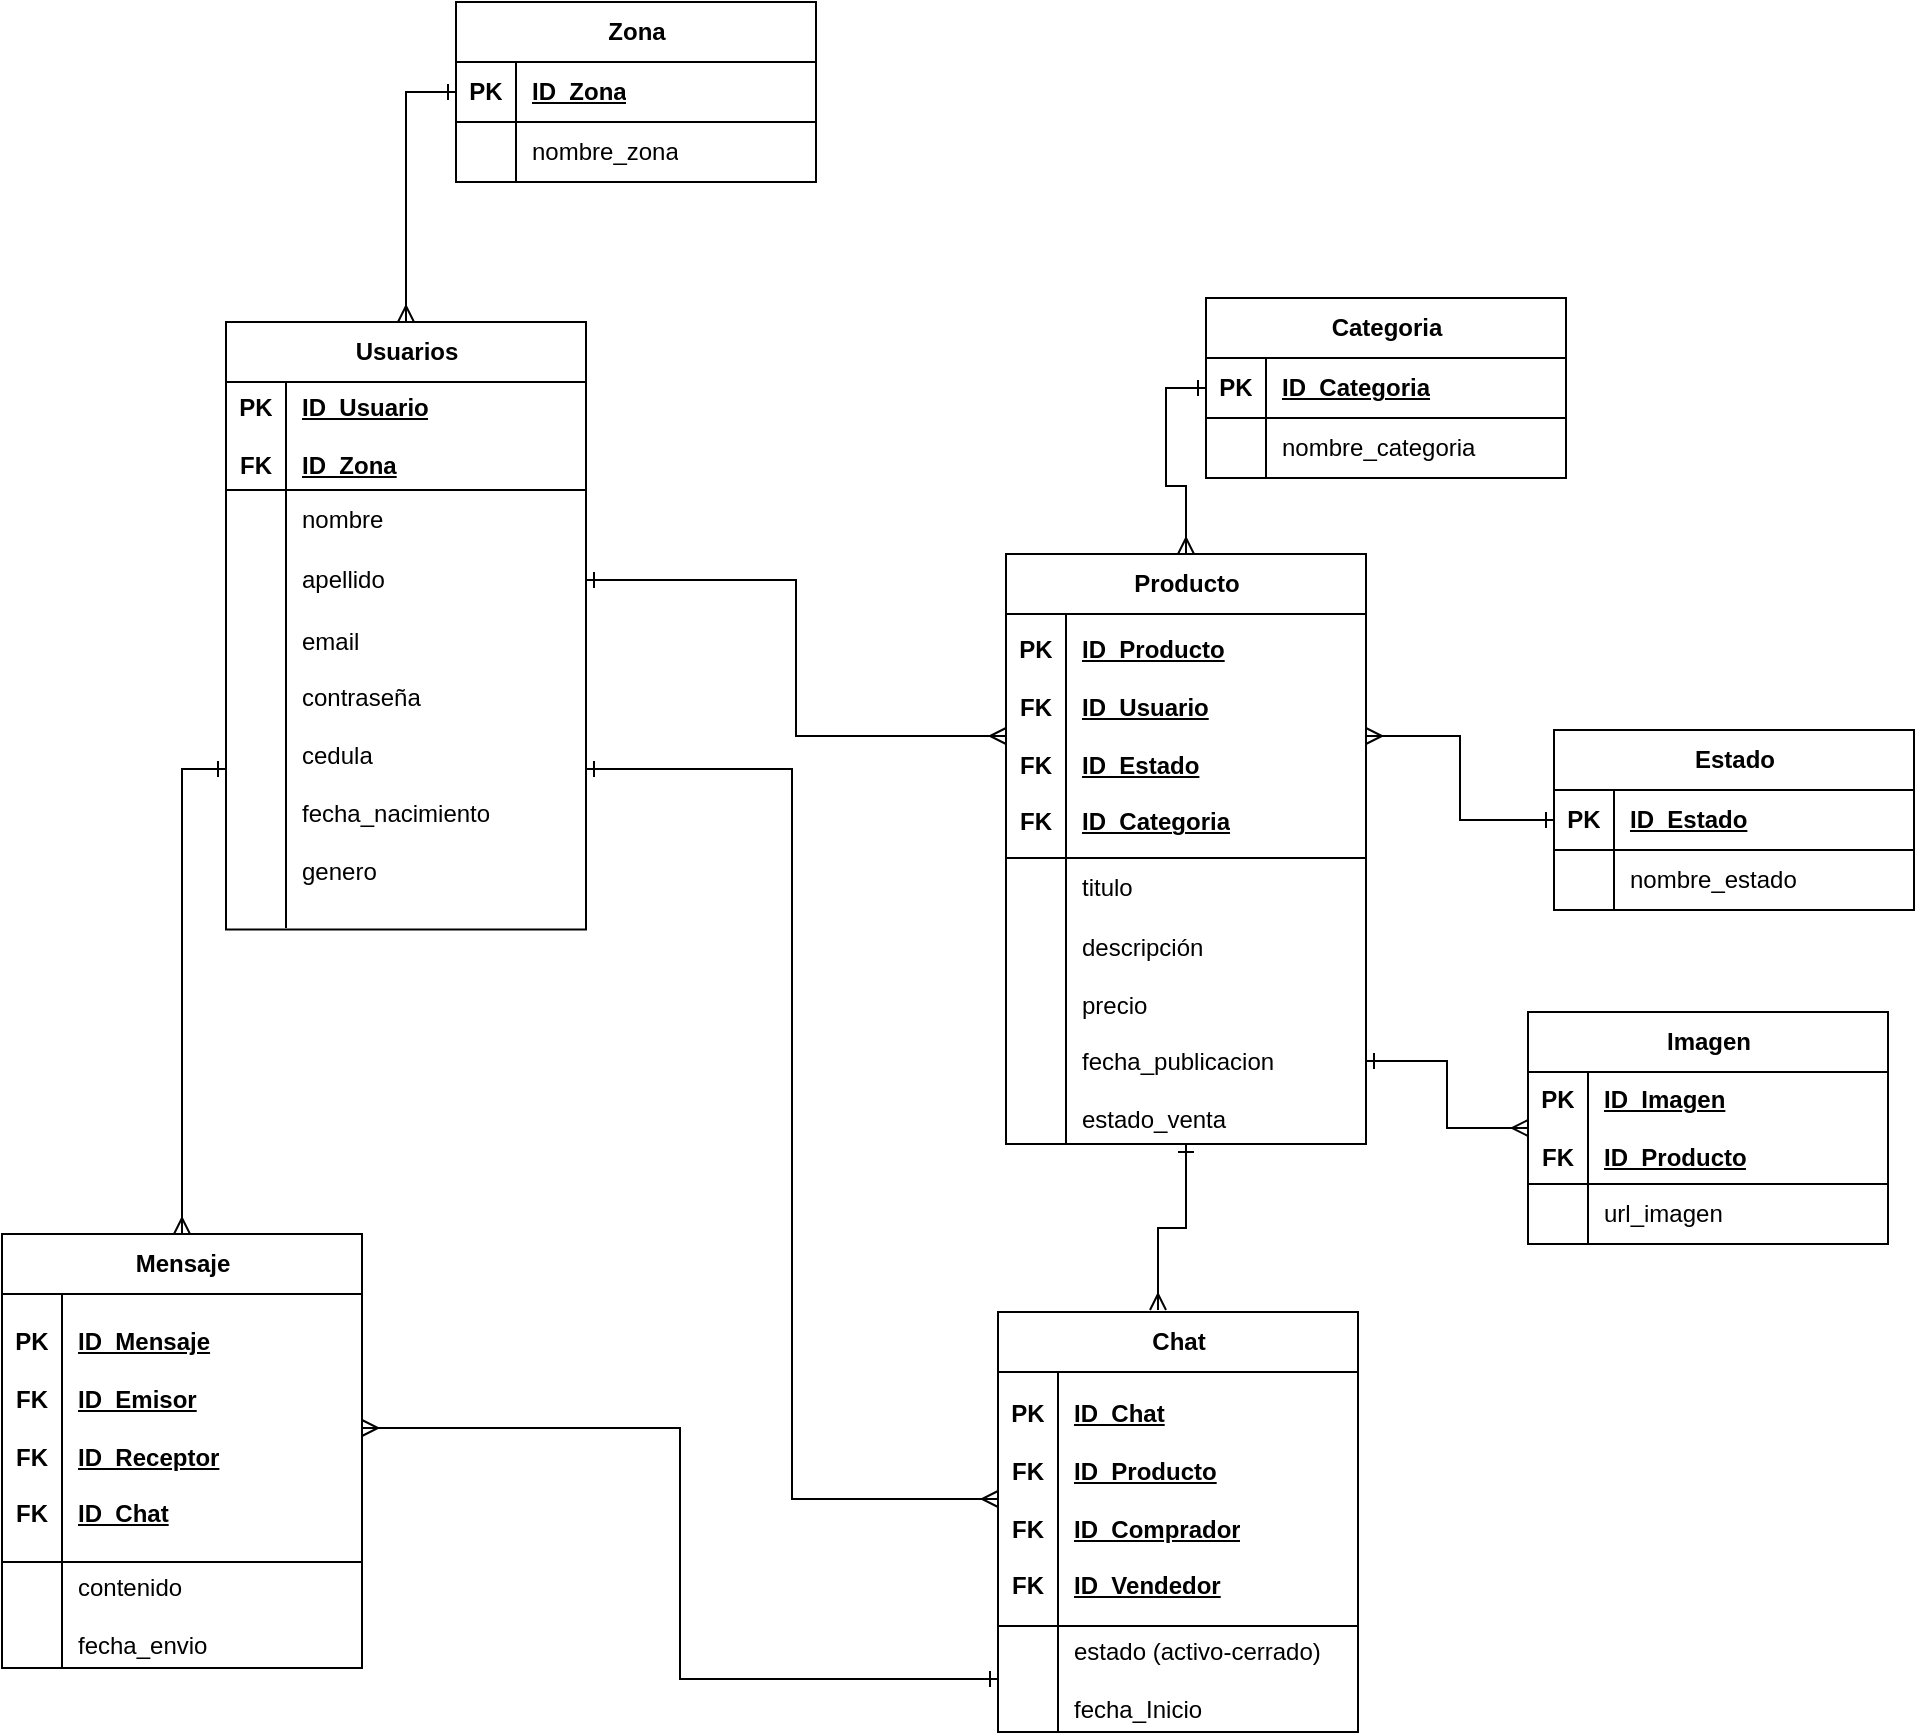 <mxfile>
    <diagram name="Página-1" id="soxJ-nhiLdVxIjVEyRtw">
        <mxGraphModel dx="1693" dy="992" grid="0" gridSize="10" guides="1" tooltips="1" connect="1" arrows="1" fold="1" page="0" pageScale="1" pageWidth="827" pageHeight="1169" math="0" shadow="0">
            <root>
                <mxCell id="0"/>
                <mxCell id="1" parent="0"/>
                <mxCell id="bQGW5yvyXUPc-oF47rbN-1" value="Categoria" style="shape=table;startSize=30;container=1;collapsible=1;childLayout=tableLayout;fixedRows=1;rowLines=0;fontStyle=1;align=center;resizeLast=1;html=1;" parent="1" vertex="1">
                    <mxGeometry x="-534" y="-383" width="180" height="90" as="geometry"/>
                </mxCell>
                <mxCell id="bQGW5yvyXUPc-oF47rbN-2" value="" style="shape=tableRow;horizontal=0;startSize=0;swimlaneHead=0;swimlaneBody=0;fillColor=none;collapsible=0;dropTarget=0;points=[[0,0.5],[1,0.5]];portConstraint=eastwest;top=0;left=0;right=0;bottom=1;" parent="bQGW5yvyXUPc-oF47rbN-1" vertex="1">
                    <mxGeometry y="30" width="180" height="30" as="geometry"/>
                </mxCell>
                <mxCell id="bQGW5yvyXUPc-oF47rbN-3" value="PK" style="shape=partialRectangle;connectable=0;fillColor=none;top=0;left=0;bottom=0;right=0;fontStyle=1;overflow=hidden;whiteSpace=wrap;html=1;" parent="bQGW5yvyXUPc-oF47rbN-2" vertex="1">
                    <mxGeometry width="30" height="30" as="geometry">
                        <mxRectangle width="30" height="30" as="alternateBounds"/>
                    </mxGeometry>
                </mxCell>
                <mxCell id="bQGW5yvyXUPc-oF47rbN-4" value="ID_Categoria" style="shape=partialRectangle;connectable=0;fillColor=none;top=0;left=0;bottom=0;right=0;align=left;spacingLeft=6;fontStyle=5;overflow=hidden;whiteSpace=wrap;html=1;" parent="bQGW5yvyXUPc-oF47rbN-2" vertex="1">
                    <mxGeometry x="30" width="150" height="30" as="geometry">
                        <mxRectangle width="150" height="30" as="alternateBounds"/>
                    </mxGeometry>
                </mxCell>
                <mxCell id="bQGW5yvyXUPc-oF47rbN-5" value="" style="shape=tableRow;horizontal=0;startSize=0;swimlaneHead=0;swimlaneBody=0;fillColor=none;collapsible=0;dropTarget=0;points=[[0,0.5],[1,0.5]];portConstraint=eastwest;top=0;left=0;right=0;bottom=0;" parent="bQGW5yvyXUPc-oF47rbN-1" vertex="1">
                    <mxGeometry y="60" width="180" height="30" as="geometry"/>
                </mxCell>
                <mxCell id="bQGW5yvyXUPc-oF47rbN-6" value="" style="shape=partialRectangle;connectable=0;fillColor=none;top=0;left=0;bottom=0;right=0;editable=1;overflow=hidden;whiteSpace=wrap;html=1;" parent="bQGW5yvyXUPc-oF47rbN-5" vertex="1">
                    <mxGeometry width="30" height="30" as="geometry">
                        <mxRectangle width="30" height="30" as="alternateBounds"/>
                    </mxGeometry>
                </mxCell>
                <mxCell id="bQGW5yvyXUPc-oF47rbN-7" value="nombre_categoria" style="shape=partialRectangle;connectable=0;fillColor=none;top=0;left=0;bottom=0;right=0;align=left;spacingLeft=6;overflow=hidden;whiteSpace=wrap;html=1;" parent="bQGW5yvyXUPc-oF47rbN-5" vertex="1">
                    <mxGeometry x="30" width="150" height="30" as="geometry">
                        <mxRectangle width="150" height="30" as="alternateBounds"/>
                    </mxGeometry>
                </mxCell>
                <mxCell id="bQGW5yvyXUPc-oF47rbN-106" style="edgeStyle=orthogonalEdgeStyle;rounded=0;orthogonalLoop=1;jettySize=auto;html=1;exitX=0.5;exitY=0;exitDx=0;exitDy=0;entryX=0;entryY=0.5;entryDx=0;entryDy=0;endArrow=ERone;endFill=0;startArrow=ERmany;startFill=0;" parent="1" source="bQGW5yvyXUPc-oF47rbN-27" target="bQGW5yvyXUPc-oF47rbN-97" edge="1">
                    <mxGeometry relative="1" as="geometry"/>
                </mxCell>
                <mxCell id="bQGW5yvyXUPc-oF47rbN-27" value="Usuarios" style="shape=table;startSize=30;container=1;collapsible=1;childLayout=tableLayout;fixedRows=1;rowLines=0;fontStyle=1;align=center;resizeLast=1;html=1;" parent="1" vertex="1">
                    <mxGeometry x="-1024" y="-371" width="180" height="303.783" as="geometry"/>
                </mxCell>
                <mxCell id="bQGW5yvyXUPc-oF47rbN-28" value="" style="shape=tableRow;horizontal=0;startSize=0;swimlaneHead=0;swimlaneBody=0;fillColor=none;collapsible=0;dropTarget=0;points=[[0,0.5],[1,0.5]];portConstraint=eastwest;top=0;left=0;right=0;bottom=1;" parent="bQGW5yvyXUPc-oF47rbN-27" vertex="1">
                    <mxGeometry y="30" width="180" height="54" as="geometry"/>
                </mxCell>
                <mxCell id="bQGW5yvyXUPc-oF47rbN-29" value="PK&lt;div&gt;&lt;br&gt;&lt;/div&gt;&lt;div&gt;FK&lt;/div&gt;" style="shape=partialRectangle;connectable=0;fillColor=none;top=0;left=0;bottom=0;right=0;fontStyle=1;overflow=hidden;whiteSpace=wrap;html=1;" parent="bQGW5yvyXUPc-oF47rbN-28" vertex="1">
                    <mxGeometry width="30" height="54" as="geometry">
                        <mxRectangle width="30" height="54" as="alternateBounds"/>
                    </mxGeometry>
                </mxCell>
                <mxCell id="bQGW5yvyXUPc-oF47rbN-30" value="ID_Usuario&lt;div&gt;&lt;br&gt;&lt;/div&gt;&lt;div&gt;ID_Zona&lt;/div&gt;" style="shape=partialRectangle;connectable=0;fillColor=none;top=0;left=0;bottom=0;right=0;align=left;spacingLeft=6;fontStyle=5;overflow=hidden;whiteSpace=wrap;html=1;" parent="bQGW5yvyXUPc-oF47rbN-28" vertex="1">
                    <mxGeometry x="30" width="150" height="54" as="geometry">
                        <mxRectangle width="150" height="54" as="alternateBounds"/>
                    </mxGeometry>
                </mxCell>
                <mxCell id="bQGW5yvyXUPc-oF47rbN-31" value="" style="shape=tableRow;horizontal=0;startSize=0;swimlaneHead=0;swimlaneBody=0;fillColor=none;collapsible=0;dropTarget=0;points=[[0,0.5],[1,0.5]];portConstraint=eastwest;top=0;left=0;right=0;bottom=0;" parent="bQGW5yvyXUPc-oF47rbN-27" vertex="1">
                    <mxGeometry y="84" width="180" height="30" as="geometry"/>
                </mxCell>
                <mxCell id="bQGW5yvyXUPc-oF47rbN-32" value="" style="shape=partialRectangle;connectable=0;fillColor=none;top=0;left=0;bottom=0;right=0;editable=1;overflow=hidden;whiteSpace=wrap;html=1;" parent="bQGW5yvyXUPc-oF47rbN-31" vertex="1">
                    <mxGeometry width="30" height="30" as="geometry">
                        <mxRectangle width="30" height="30" as="alternateBounds"/>
                    </mxGeometry>
                </mxCell>
                <mxCell id="bQGW5yvyXUPc-oF47rbN-33" value="nombre" style="shape=partialRectangle;connectable=0;fillColor=none;top=0;left=0;bottom=0;right=0;align=left;spacingLeft=6;overflow=hidden;whiteSpace=wrap;html=1;" parent="bQGW5yvyXUPc-oF47rbN-31" vertex="1">
                    <mxGeometry x="30" width="150" height="30" as="geometry">
                        <mxRectangle width="150" height="30" as="alternateBounds"/>
                    </mxGeometry>
                </mxCell>
                <mxCell id="bQGW5yvyXUPc-oF47rbN-34" value="" style="shape=tableRow;horizontal=0;startSize=0;swimlaneHead=0;swimlaneBody=0;fillColor=none;collapsible=0;dropTarget=0;points=[[0,0.5],[1,0.5]];portConstraint=eastwest;top=0;left=0;right=0;bottom=0;" parent="bQGW5yvyXUPc-oF47rbN-27" vertex="1">
                    <mxGeometry y="114" width="180" height="30" as="geometry"/>
                </mxCell>
                <mxCell id="bQGW5yvyXUPc-oF47rbN-35" value="" style="shape=partialRectangle;connectable=0;fillColor=none;top=0;left=0;bottom=0;right=0;editable=1;overflow=hidden;whiteSpace=wrap;html=1;" parent="bQGW5yvyXUPc-oF47rbN-34" vertex="1">
                    <mxGeometry width="30" height="30" as="geometry">
                        <mxRectangle width="30" height="30" as="alternateBounds"/>
                    </mxGeometry>
                </mxCell>
                <mxCell id="bQGW5yvyXUPc-oF47rbN-36" value="apellido" style="shape=partialRectangle;connectable=0;fillColor=none;top=0;left=0;bottom=0;right=0;align=left;spacingLeft=6;overflow=hidden;whiteSpace=wrap;html=1;" parent="bQGW5yvyXUPc-oF47rbN-34" vertex="1">
                    <mxGeometry x="30" width="150" height="30" as="geometry">
                        <mxRectangle width="150" height="30" as="alternateBounds"/>
                    </mxGeometry>
                </mxCell>
                <mxCell id="bQGW5yvyXUPc-oF47rbN-37" value="" style="shape=tableRow;horizontal=0;startSize=0;swimlaneHead=0;swimlaneBody=0;fillColor=none;collapsible=0;dropTarget=0;points=[[0,0.5],[1,0.5]];portConstraint=eastwest;top=0;left=0;right=0;bottom=0;" parent="bQGW5yvyXUPc-oF47rbN-27" vertex="1">
                    <mxGeometry y="144" width="180" height="159" as="geometry"/>
                </mxCell>
                <mxCell id="bQGW5yvyXUPc-oF47rbN-38" value="" style="shape=partialRectangle;connectable=0;fillColor=none;top=0;left=0;bottom=0;right=0;editable=1;overflow=hidden;whiteSpace=wrap;html=1;" parent="bQGW5yvyXUPc-oF47rbN-37" vertex="1">
                    <mxGeometry width="30" height="159" as="geometry">
                        <mxRectangle width="30" height="159" as="alternateBounds"/>
                    </mxGeometry>
                </mxCell>
                <mxCell id="bQGW5yvyXUPc-oF47rbN-39" value="email&lt;div&gt;&lt;br&gt;&lt;div&gt;contraseña&lt;/div&gt;&lt;div&gt;&lt;br&gt;&lt;/div&gt;&lt;div&gt;cedula&lt;/div&gt;&lt;div&gt;&lt;br&gt;&lt;/div&gt;&lt;div&gt;fecha_nacimiento&lt;/div&gt;&lt;div&gt;&lt;br&gt;&lt;/div&gt;&lt;div&gt;genero&lt;/div&gt;&lt;div&gt;&lt;br&gt;&lt;/div&gt;&lt;/div&gt;" style="shape=partialRectangle;connectable=0;fillColor=none;top=0;left=0;bottom=0;right=0;align=left;spacingLeft=6;overflow=hidden;whiteSpace=wrap;html=1;" parent="bQGW5yvyXUPc-oF47rbN-37" vertex="1">
                    <mxGeometry x="30" width="150" height="159" as="geometry">
                        <mxRectangle width="150" height="159" as="alternateBounds"/>
                    </mxGeometry>
                </mxCell>
                <mxCell id="bQGW5yvyXUPc-oF47rbN-107" style="edgeStyle=orthogonalEdgeStyle;rounded=0;orthogonalLoop=1;jettySize=auto;html=1;exitX=0.5;exitY=0;exitDx=0;exitDy=0;entryX=0;entryY=0.5;entryDx=0;entryDy=0;endArrow=ERone;endFill=0;startArrow=ERmany;startFill=0;" parent="1" source="bQGW5yvyXUPc-oF47rbN-53" target="bQGW5yvyXUPc-oF47rbN-2" edge="1">
                    <mxGeometry relative="1" as="geometry"/>
                </mxCell>
                <mxCell id="bQGW5yvyXUPc-oF47rbN-53" value="Producto" style="shape=table;startSize=30;container=1;collapsible=1;childLayout=tableLayout;fixedRows=1;rowLines=0;fontStyle=1;align=center;resizeLast=1;html=1;" parent="1" vertex="1">
                    <mxGeometry x="-634" y="-255" width="180" height="295" as="geometry"/>
                </mxCell>
                <mxCell id="bQGW5yvyXUPc-oF47rbN-54" value="" style="shape=tableRow;horizontal=0;startSize=0;swimlaneHead=0;swimlaneBody=0;fillColor=none;collapsible=0;dropTarget=0;points=[[0,0.5],[1,0.5]];portConstraint=eastwest;top=0;left=0;right=0;bottom=1;" parent="bQGW5yvyXUPc-oF47rbN-53" vertex="1">
                    <mxGeometry y="30" width="180" height="122" as="geometry"/>
                </mxCell>
                <mxCell id="bQGW5yvyXUPc-oF47rbN-55" value="PK&lt;div&gt;&lt;br&gt;&lt;/div&gt;&lt;div&gt;FK&lt;/div&gt;&lt;div&gt;&lt;br&gt;&lt;/div&gt;&lt;div&gt;FK&lt;/div&gt;&lt;div&gt;&lt;br&gt;&lt;/div&gt;&lt;div&gt;FK&lt;/div&gt;" style="shape=partialRectangle;connectable=0;fillColor=none;top=0;left=0;bottom=0;right=0;fontStyle=1;overflow=hidden;whiteSpace=wrap;html=1;" parent="bQGW5yvyXUPc-oF47rbN-54" vertex="1">
                    <mxGeometry width="30" height="122" as="geometry">
                        <mxRectangle width="30" height="122" as="alternateBounds"/>
                    </mxGeometry>
                </mxCell>
                <mxCell id="bQGW5yvyXUPc-oF47rbN-56" value="ID_Producto&lt;div&gt;&lt;br&gt;&lt;/div&gt;&lt;div&gt;ID_Usuario&lt;/div&gt;&lt;div&gt;&lt;br&gt;&lt;/div&gt;&lt;div&gt;ID_Estado&lt;/div&gt;&lt;div&gt;&lt;br&gt;&lt;/div&gt;&lt;div&gt;ID_Categoria&lt;/div&gt;" style="shape=partialRectangle;connectable=0;fillColor=none;top=0;left=0;bottom=0;right=0;align=left;spacingLeft=6;fontStyle=5;overflow=hidden;whiteSpace=wrap;html=1;" parent="bQGW5yvyXUPc-oF47rbN-54" vertex="1">
                    <mxGeometry x="30" width="150" height="122" as="geometry">
                        <mxRectangle width="150" height="122" as="alternateBounds"/>
                    </mxGeometry>
                </mxCell>
                <mxCell id="bQGW5yvyXUPc-oF47rbN-57" value="" style="shape=tableRow;horizontal=0;startSize=0;swimlaneHead=0;swimlaneBody=0;fillColor=none;collapsible=0;dropTarget=0;points=[[0,0.5],[1,0.5]];portConstraint=eastwest;top=0;left=0;right=0;bottom=0;" parent="bQGW5yvyXUPc-oF47rbN-53" vertex="1">
                    <mxGeometry y="152" width="180" height="30" as="geometry"/>
                </mxCell>
                <mxCell id="bQGW5yvyXUPc-oF47rbN-58" value="" style="shape=partialRectangle;connectable=0;fillColor=none;top=0;left=0;bottom=0;right=0;editable=1;overflow=hidden;whiteSpace=wrap;html=1;" parent="bQGW5yvyXUPc-oF47rbN-57" vertex="1">
                    <mxGeometry width="30" height="30" as="geometry">
                        <mxRectangle width="30" height="30" as="alternateBounds"/>
                    </mxGeometry>
                </mxCell>
                <mxCell id="bQGW5yvyXUPc-oF47rbN-59" value="titulo" style="shape=partialRectangle;connectable=0;fillColor=none;top=0;left=0;bottom=0;right=0;align=left;spacingLeft=6;overflow=hidden;whiteSpace=wrap;html=1;" parent="bQGW5yvyXUPc-oF47rbN-57" vertex="1">
                    <mxGeometry x="30" width="150" height="30" as="geometry">
                        <mxRectangle width="150" height="30" as="alternateBounds"/>
                    </mxGeometry>
                </mxCell>
                <mxCell id="bQGW5yvyXUPc-oF47rbN-60" value="" style="shape=tableRow;horizontal=0;startSize=0;swimlaneHead=0;swimlaneBody=0;fillColor=none;collapsible=0;dropTarget=0;points=[[0,0.5],[1,0.5]];portConstraint=eastwest;top=0;left=0;right=0;bottom=0;" parent="bQGW5yvyXUPc-oF47rbN-53" vertex="1">
                    <mxGeometry y="182" width="180" height="30" as="geometry"/>
                </mxCell>
                <mxCell id="bQGW5yvyXUPc-oF47rbN-61" value="" style="shape=partialRectangle;connectable=0;fillColor=none;top=0;left=0;bottom=0;right=0;editable=1;overflow=hidden;whiteSpace=wrap;html=1;" parent="bQGW5yvyXUPc-oF47rbN-60" vertex="1">
                    <mxGeometry width="30" height="30" as="geometry">
                        <mxRectangle width="30" height="30" as="alternateBounds"/>
                    </mxGeometry>
                </mxCell>
                <mxCell id="bQGW5yvyXUPc-oF47rbN-62" value="descripción" style="shape=partialRectangle;connectable=0;fillColor=none;top=0;left=0;bottom=0;right=0;align=left;spacingLeft=6;overflow=hidden;whiteSpace=wrap;html=1;" parent="bQGW5yvyXUPc-oF47rbN-60" vertex="1">
                    <mxGeometry x="30" width="150" height="30" as="geometry">
                        <mxRectangle width="150" height="30" as="alternateBounds"/>
                    </mxGeometry>
                </mxCell>
                <mxCell id="bQGW5yvyXUPc-oF47rbN-63" value="" style="shape=tableRow;horizontal=0;startSize=0;swimlaneHead=0;swimlaneBody=0;fillColor=none;collapsible=0;dropTarget=0;points=[[0,0.5],[1,0.5]];portConstraint=eastwest;top=0;left=0;right=0;bottom=0;" parent="bQGW5yvyXUPc-oF47rbN-53" vertex="1">
                    <mxGeometry y="212" width="180" height="83" as="geometry"/>
                </mxCell>
                <mxCell id="bQGW5yvyXUPc-oF47rbN-64" value="" style="shape=partialRectangle;connectable=0;fillColor=none;top=0;left=0;bottom=0;right=0;editable=1;overflow=hidden;whiteSpace=wrap;html=1;" parent="bQGW5yvyXUPc-oF47rbN-63" vertex="1">
                    <mxGeometry width="30" height="83" as="geometry">
                        <mxRectangle width="30" height="83" as="alternateBounds"/>
                    </mxGeometry>
                </mxCell>
                <mxCell id="bQGW5yvyXUPc-oF47rbN-65" value="&lt;div&gt;&lt;div&gt;precio&lt;/div&gt;&lt;/div&gt;&lt;div&gt;&lt;br&gt;&lt;/div&gt;&lt;div&gt;fecha_publicacion&lt;/div&gt;&lt;div&gt;&lt;br&gt;&lt;/div&gt;&lt;div&gt;estado_venta&lt;/div&gt;" style="shape=partialRectangle;connectable=0;fillColor=none;top=0;left=0;bottom=0;right=0;align=left;spacingLeft=6;overflow=hidden;whiteSpace=wrap;html=1;" parent="bQGW5yvyXUPc-oF47rbN-63" vertex="1">
                    <mxGeometry x="30" width="150" height="83" as="geometry">
                        <mxRectangle width="150" height="83" as="alternateBounds"/>
                    </mxGeometry>
                </mxCell>
                <mxCell id="bQGW5yvyXUPc-oF47rbN-66" value="Estado" style="shape=table;startSize=30;container=1;collapsible=1;childLayout=tableLayout;fixedRows=1;rowLines=0;fontStyle=1;align=center;resizeLast=1;html=1;" parent="1" vertex="1">
                    <mxGeometry x="-360" y="-167" width="180" height="90" as="geometry"/>
                </mxCell>
                <mxCell id="bQGW5yvyXUPc-oF47rbN-67" value="" style="shape=tableRow;horizontal=0;startSize=0;swimlaneHead=0;swimlaneBody=0;fillColor=none;collapsible=0;dropTarget=0;points=[[0,0.5],[1,0.5]];portConstraint=eastwest;top=0;left=0;right=0;bottom=1;" parent="bQGW5yvyXUPc-oF47rbN-66" vertex="1">
                    <mxGeometry y="30" width="180" height="30" as="geometry"/>
                </mxCell>
                <mxCell id="bQGW5yvyXUPc-oF47rbN-68" value="PK" style="shape=partialRectangle;connectable=0;fillColor=none;top=0;left=0;bottom=0;right=0;fontStyle=1;overflow=hidden;whiteSpace=wrap;html=1;" parent="bQGW5yvyXUPc-oF47rbN-67" vertex="1">
                    <mxGeometry width="30" height="30" as="geometry">
                        <mxRectangle width="30" height="30" as="alternateBounds"/>
                    </mxGeometry>
                </mxCell>
                <mxCell id="bQGW5yvyXUPc-oF47rbN-69" value="ID_Estado" style="shape=partialRectangle;connectable=0;fillColor=none;top=0;left=0;bottom=0;right=0;align=left;spacingLeft=6;fontStyle=5;overflow=hidden;whiteSpace=wrap;html=1;" parent="bQGW5yvyXUPc-oF47rbN-67" vertex="1">
                    <mxGeometry x="30" width="150" height="30" as="geometry">
                        <mxRectangle width="150" height="30" as="alternateBounds"/>
                    </mxGeometry>
                </mxCell>
                <mxCell id="bQGW5yvyXUPc-oF47rbN-70" value="" style="shape=tableRow;horizontal=0;startSize=0;swimlaneHead=0;swimlaneBody=0;fillColor=none;collapsible=0;dropTarget=0;points=[[0,0.5],[1,0.5]];portConstraint=eastwest;top=0;left=0;right=0;bottom=0;" parent="bQGW5yvyXUPc-oF47rbN-66" vertex="1">
                    <mxGeometry y="60" width="180" height="30" as="geometry"/>
                </mxCell>
                <mxCell id="bQGW5yvyXUPc-oF47rbN-71" value="" style="shape=partialRectangle;connectable=0;fillColor=none;top=0;left=0;bottom=0;right=0;editable=1;overflow=hidden;whiteSpace=wrap;html=1;" parent="bQGW5yvyXUPc-oF47rbN-70" vertex="1">
                    <mxGeometry width="30" height="30" as="geometry">
                        <mxRectangle width="30" height="30" as="alternateBounds"/>
                    </mxGeometry>
                </mxCell>
                <mxCell id="bQGW5yvyXUPc-oF47rbN-72" value="nombre_estado" style="shape=partialRectangle;connectable=0;fillColor=none;top=0;left=0;bottom=0;right=0;align=left;spacingLeft=6;overflow=hidden;whiteSpace=wrap;html=1;" parent="bQGW5yvyXUPc-oF47rbN-70" vertex="1">
                    <mxGeometry x="30" width="150" height="30" as="geometry">
                        <mxRectangle width="150" height="30" as="alternateBounds"/>
                    </mxGeometry>
                </mxCell>
                <mxCell id="bQGW5yvyXUPc-oF47rbN-73" value="Imagen" style="shape=table;startSize=30;container=1;collapsible=1;childLayout=tableLayout;fixedRows=1;rowLines=0;fontStyle=1;align=center;resizeLast=1;html=1;" parent="1" vertex="1">
                    <mxGeometry x="-373" y="-26" width="180" height="116" as="geometry"/>
                </mxCell>
                <mxCell id="bQGW5yvyXUPc-oF47rbN-74" value="" style="shape=tableRow;horizontal=0;startSize=0;swimlaneHead=0;swimlaneBody=0;fillColor=none;collapsible=0;dropTarget=0;points=[[0,0.5],[1,0.5]];portConstraint=eastwest;top=0;left=0;right=0;bottom=1;" parent="bQGW5yvyXUPc-oF47rbN-73" vertex="1">
                    <mxGeometry y="30" width="180" height="56" as="geometry"/>
                </mxCell>
                <mxCell id="bQGW5yvyXUPc-oF47rbN-75" value="PK&lt;div&gt;&lt;br&gt;&lt;/div&gt;&lt;div&gt;FK&lt;/div&gt;" style="shape=partialRectangle;connectable=0;fillColor=none;top=0;left=0;bottom=0;right=0;fontStyle=1;overflow=hidden;whiteSpace=wrap;html=1;" parent="bQGW5yvyXUPc-oF47rbN-74" vertex="1">
                    <mxGeometry width="30" height="56" as="geometry">
                        <mxRectangle width="30" height="56" as="alternateBounds"/>
                    </mxGeometry>
                </mxCell>
                <mxCell id="bQGW5yvyXUPc-oF47rbN-76" value="ID_Imagen&lt;div&gt;&lt;br&gt;&lt;/div&gt;&lt;div&gt;ID_Producto&lt;/div&gt;" style="shape=partialRectangle;connectable=0;fillColor=none;top=0;left=0;bottom=0;right=0;align=left;spacingLeft=6;fontStyle=5;overflow=hidden;whiteSpace=wrap;html=1;" parent="bQGW5yvyXUPc-oF47rbN-74" vertex="1">
                    <mxGeometry x="30" width="150" height="56" as="geometry">
                        <mxRectangle width="150" height="56" as="alternateBounds"/>
                    </mxGeometry>
                </mxCell>
                <mxCell id="bQGW5yvyXUPc-oF47rbN-77" value="" style="shape=tableRow;horizontal=0;startSize=0;swimlaneHead=0;swimlaneBody=0;fillColor=none;collapsible=0;dropTarget=0;points=[[0,0.5],[1,0.5]];portConstraint=eastwest;top=0;left=0;right=0;bottom=0;" parent="bQGW5yvyXUPc-oF47rbN-73" vertex="1">
                    <mxGeometry y="86" width="180" height="30" as="geometry"/>
                </mxCell>
                <mxCell id="bQGW5yvyXUPc-oF47rbN-78" value="" style="shape=partialRectangle;connectable=0;fillColor=none;top=0;left=0;bottom=0;right=0;editable=1;overflow=hidden;whiteSpace=wrap;html=1;" parent="bQGW5yvyXUPc-oF47rbN-77" vertex="1">
                    <mxGeometry width="30" height="30" as="geometry">
                        <mxRectangle width="30" height="30" as="alternateBounds"/>
                    </mxGeometry>
                </mxCell>
                <mxCell id="bQGW5yvyXUPc-oF47rbN-79" value="url_imagen" style="shape=partialRectangle;connectable=0;fillColor=none;top=0;left=0;bottom=0;right=0;align=left;spacingLeft=6;overflow=hidden;whiteSpace=wrap;html=1;" parent="bQGW5yvyXUPc-oF47rbN-77" vertex="1">
                    <mxGeometry x="30" width="150" height="30" as="geometry">
                        <mxRectangle width="150" height="30" as="alternateBounds"/>
                    </mxGeometry>
                </mxCell>
                <mxCell id="bQGW5yvyXUPc-oF47rbN-113" style="edgeStyle=orthogonalEdgeStyle;rounded=0;orthogonalLoop=1;jettySize=auto;html=1;exitX=0.5;exitY=0;exitDx=0;exitDy=0;entryX=0;entryY=0.5;entryDx=0;entryDy=0;endArrow=ERone;endFill=0;startArrow=ERmany;startFill=0;" parent="1" source="bQGW5yvyXUPc-oF47rbN-80" target="bQGW5yvyXUPc-oF47rbN-37" edge="1">
                    <mxGeometry relative="1" as="geometry"/>
                </mxCell>
                <mxCell id="bQGW5yvyXUPc-oF47rbN-80" value="Mensaje" style="shape=table;startSize=30;container=1;collapsible=1;childLayout=tableLayout;fixedRows=1;rowLines=0;fontStyle=1;align=center;resizeLast=1;html=1;" parent="1" vertex="1">
                    <mxGeometry x="-1136" y="85" width="180" height="217" as="geometry"/>
                </mxCell>
                <mxCell id="bQGW5yvyXUPc-oF47rbN-81" value="" style="shape=tableRow;horizontal=0;startSize=0;swimlaneHead=0;swimlaneBody=0;fillColor=none;collapsible=0;dropTarget=0;points=[[0,0.5],[1,0.5]];portConstraint=eastwest;top=0;left=0;right=0;bottom=1;" parent="bQGW5yvyXUPc-oF47rbN-80" vertex="1">
                    <mxGeometry y="30" width="180" height="134" as="geometry"/>
                </mxCell>
                <mxCell id="bQGW5yvyXUPc-oF47rbN-82" value="PK&lt;div&gt;&lt;br&gt;&lt;/div&gt;&lt;div&gt;FK&lt;/div&gt;&lt;div&gt;&lt;br&gt;&lt;/div&gt;&lt;div&gt;FK&lt;/div&gt;&lt;div&gt;&lt;br&gt;&lt;/div&gt;&lt;div&gt;FK&lt;/div&gt;" style="shape=partialRectangle;connectable=0;fillColor=none;top=0;left=0;bottom=0;right=0;fontStyle=1;overflow=hidden;whiteSpace=wrap;html=1;" parent="bQGW5yvyXUPc-oF47rbN-81" vertex="1">
                    <mxGeometry width="30" height="134" as="geometry">
                        <mxRectangle width="30" height="134" as="alternateBounds"/>
                    </mxGeometry>
                </mxCell>
                <mxCell id="bQGW5yvyXUPc-oF47rbN-83" value="ID_Mensaje&lt;div&gt;&lt;br&gt;&lt;/div&gt;&lt;div&gt;ID_Emisor&lt;/div&gt;&lt;div&gt;&lt;br&gt;&lt;/div&gt;&lt;div&gt;ID_Receptor&lt;/div&gt;&lt;div&gt;&lt;br&gt;&lt;/div&gt;&lt;div&gt;ID_Chat&lt;/div&gt;" style="shape=partialRectangle;connectable=0;fillColor=none;top=0;left=0;bottom=0;right=0;align=left;spacingLeft=6;fontStyle=5;overflow=hidden;whiteSpace=wrap;html=1;" parent="bQGW5yvyXUPc-oF47rbN-81" vertex="1">
                    <mxGeometry x="30" width="150" height="134" as="geometry">
                        <mxRectangle width="150" height="134" as="alternateBounds"/>
                    </mxGeometry>
                </mxCell>
                <mxCell id="bQGW5yvyXUPc-oF47rbN-84" value="" style="shape=tableRow;horizontal=0;startSize=0;swimlaneHead=0;swimlaneBody=0;fillColor=none;collapsible=0;dropTarget=0;points=[[0,0.5],[1,0.5]];portConstraint=eastwest;top=0;left=0;right=0;bottom=0;" parent="bQGW5yvyXUPc-oF47rbN-80" vertex="1">
                    <mxGeometry y="164" width="180" height="53" as="geometry"/>
                </mxCell>
                <mxCell id="bQGW5yvyXUPc-oF47rbN-85" value="" style="shape=partialRectangle;connectable=0;fillColor=none;top=0;left=0;bottom=0;right=0;editable=1;overflow=hidden;whiteSpace=wrap;html=1;" parent="bQGW5yvyXUPc-oF47rbN-84" vertex="1">
                    <mxGeometry width="30" height="53" as="geometry">
                        <mxRectangle width="30" height="53" as="alternateBounds"/>
                    </mxGeometry>
                </mxCell>
                <mxCell id="bQGW5yvyXUPc-oF47rbN-86" value="contenido&lt;div&gt;&lt;br&gt;&lt;/div&gt;&lt;div&gt;fecha_envio&lt;/div&gt;" style="shape=partialRectangle;connectable=0;fillColor=none;top=0;left=0;bottom=0;right=0;align=left;spacingLeft=6;overflow=hidden;whiteSpace=wrap;html=1;" parent="bQGW5yvyXUPc-oF47rbN-84" vertex="1">
                    <mxGeometry x="30" width="150" height="53" as="geometry">
                        <mxRectangle width="150" height="53" as="alternateBounds"/>
                    </mxGeometry>
                </mxCell>
                <mxCell id="bQGW5yvyXUPc-oF47rbN-87" value="Chat" style="shape=table;startSize=30;container=1;collapsible=1;childLayout=tableLayout;fixedRows=1;rowLines=0;fontStyle=1;align=center;resizeLast=1;html=1;" parent="1" vertex="1">
                    <mxGeometry x="-638" y="124" width="180" height="210" as="geometry"/>
                </mxCell>
                <mxCell id="bQGW5yvyXUPc-oF47rbN-88" value="" style="shape=tableRow;horizontal=0;startSize=0;swimlaneHead=0;swimlaneBody=0;fillColor=none;collapsible=0;dropTarget=0;points=[[0,0.5],[1,0.5]];portConstraint=eastwest;top=0;left=0;right=0;bottom=1;" parent="bQGW5yvyXUPc-oF47rbN-87" vertex="1">
                    <mxGeometry y="30" width="180" height="127" as="geometry"/>
                </mxCell>
                <mxCell id="bQGW5yvyXUPc-oF47rbN-89" value="PK&lt;div&gt;&lt;br&gt;&lt;/div&gt;&lt;div&gt;FK&lt;/div&gt;&lt;div&gt;&lt;br&gt;&lt;/div&gt;&lt;div&gt;FK&lt;/div&gt;&lt;div&gt;&lt;br&gt;&lt;/div&gt;&lt;div&gt;FK&lt;/div&gt;" style="shape=partialRectangle;connectable=0;fillColor=none;top=0;left=0;bottom=0;right=0;fontStyle=1;overflow=hidden;whiteSpace=wrap;html=1;" parent="bQGW5yvyXUPc-oF47rbN-88" vertex="1">
                    <mxGeometry width="30" height="127" as="geometry">
                        <mxRectangle width="30" height="127" as="alternateBounds"/>
                    </mxGeometry>
                </mxCell>
                <mxCell id="bQGW5yvyXUPc-oF47rbN-90" value="ID_Chat&lt;div&gt;&lt;div&gt;&lt;br&gt;&lt;/div&gt;&lt;div&gt;ID_Producto&lt;/div&gt;&lt;div&gt;&lt;br&gt;&lt;/div&gt;&lt;div&gt;ID_Comprador&lt;/div&gt;&lt;/div&gt;&lt;div&gt;&lt;br&gt;&lt;/div&gt;&lt;div&gt;ID_Vendedor&lt;/div&gt;" style="shape=partialRectangle;connectable=0;fillColor=none;top=0;left=0;bottom=0;right=0;align=left;spacingLeft=6;fontStyle=5;overflow=hidden;whiteSpace=wrap;html=1;" parent="bQGW5yvyXUPc-oF47rbN-88" vertex="1">
                    <mxGeometry x="30" width="150" height="127" as="geometry">
                        <mxRectangle width="150" height="127" as="alternateBounds"/>
                    </mxGeometry>
                </mxCell>
                <mxCell id="bQGW5yvyXUPc-oF47rbN-91" value="" style="shape=tableRow;horizontal=0;startSize=0;swimlaneHead=0;swimlaneBody=0;fillColor=none;collapsible=0;dropTarget=0;points=[[0,0.5],[1,0.5]];portConstraint=eastwest;top=0;left=0;right=0;bottom=0;" parent="bQGW5yvyXUPc-oF47rbN-87" vertex="1">
                    <mxGeometry y="157" width="180" height="53" as="geometry"/>
                </mxCell>
                <mxCell id="bQGW5yvyXUPc-oF47rbN-92" value="" style="shape=partialRectangle;connectable=0;fillColor=none;top=0;left=0;bottom=0;right=0;editable=1;overflow=hidden;whiteSpace=wrap;html=1;" parent="bQGW5yvyXUPc-oF47rbN-91" vertex="1">
                    <mxGeometry width="30" height="53" as="geometry">
                        <mxRectangle width="30" height="53" as="alternateBounds"/>
                    </mxGeometry>
                </mxCell>
                <mxCell id="bQGW5yvyXUPc-oF47rbN-93" value="estado (activo-cerrado)&lt;div&gt;&lt;br&gt;&lt;/div&gt;&lt;div&gt;fecha_Inicio&lt;/div&gt;" style="shape=partialRectangle;connectable=0;fillColor=none;top=0;left=0;bottom=0;right=0;align=left;spacingLeft=6;overflow=hidden;whiteSpace=wrap;html=1;" parent="bQGW5yvyXUPc-oF47rbN-91" vertex="1">
                    <mxGeometry x="30" width="150" height="53" as="geometry">
                        <mxRectangle width="150" height="53" as="alternateBounds"/>
                    </mxGeometry>
                </mxCell>
                <mxCell id="bQGW5yvyXUPc-oF47rbN-97" value="Zona" style="shape=table;startSize=30;container=1;collapsible=1;childLayout=tableLayout;fixedRows=1;rowLines=0;fontStyle=1;align=center;resizeLast=1;html=1;" parent="1" vertex="1">
                    <mxGeometry x="-909" y="-531" width="180" height="90" as="geometry"/>
                </mxCell>
                <mxCell id="bQGW5yvyXUPc-oF47rbN-98" value="" style="shape=tableRow;horizontal=0;startSize=0;swimlaneHead=0;swimlaneBody=0;fillColor=none;collapsible=0;dropTarget=0;points=[[0,0.5],[1,0.5]];portConstraint=eastwest;top=0;left=0;right=0;bottom=1;" parent="bQGW5yvyXUPc-oF47rbN-97" vertex="1">
                    <mxGeometry y="30" width="180" height="30" as="geometry"/>
                </mxCell>
                <mxCell id="bQGW5yvyXUPc-oF47rbN-99" value="PK" style="shape=partialRectangle;connectable=0;fillColor=none;top=0;left=0;bottom=0;right=0;fontStyle=1;overflow=hidden;whiteSpace=wrap;html=1;" parent="bQGW5yvyXUPc-oF47rbN-98" vertex="1">
                    <mxGeometry width="30" height="30" as="geometry">
                        <mxRectangle width="30" height="30" as="alternateBounds"/>
                    </mxGeometry>
                </mxCell>
                <mxCell id="bQGW5yvyXUPc-oF47rbN-100" value="ID_Zona" style="shape=partialRectangle;connectable=0;fillColor=none;top=0;left=0;bottom=0;right=0;align=left;spacingLeft=6;fontStyle=5;overflow=hidden;whiteSpace=wrap;html=1;" parent="bQGW5yvyXUPc-oF47rbN-98" vertex="1">
                    <mxGeometry x="30" width="150" height="30" as="geometry">
                        <mxRectangle width="150" height="30" as="alternateBounds"/>
                    </mxGeometry>
                </mxCell>
                <mxCell id="bQGW5yvyXUPc-oF47rbN-101" value="" style="shape=tableRow;horizontal=0;startSize=0;swimlaneHead=0;swimlaneBody=0;fillColor=none;collapsible=0;dropTarget=0;points=[[0,0.5],[1,0.5]];portConstraint=eastwest;top=0;left=0;right=0;bottom=0;" parent="bQGW5yvyXUPc-oF47rbN-97" vertex="1">
                    <mxGeometry y="60" width="180" height="30" as="geometry"/>
                </mxCell>
                <mxCell id="bQGW5yvyXUPc-oF47rbN-102" value="" style="shape=partialRectangle;connectable=0;fillColor=none;top=0;left=0;bottom=0;right=0;editable=1;overflow=hidden;whiteSpace=wrap;html=1;" parent="bQGW5yvyXUPc-oF47rbN-101" vertex="1">
                    <mxGeometry width="30" height="30" as="geometry">
                        <mxRectangle width="30" height="30" as="alternateBounds"/>
                    </mxGeometry>
                </mxCell>
                <mxCell id="bQGW5yvyXUPc-oF47rbN-103" value="nombre_zona" style="shape=partialRectangle;connectable=0;fillColor=none;top=0;left=0;bottom=0;right=0;align=left;spacingLeft=6;overflow=hidden;whiteSpace=wrap;html=1;" parent="bQGW5yvyXUPc-oF47rbN-101" vertex="1">
                    <mxGeometry x="30" width="150" height="30" as="geometry">
                        <mxRectangle width="150" height="30" as="alternateBounds"/>
                    </mxGeometry>
                </mxCell>
                <mxCell id="bQGW5yvyXUPc-oF47rbN-108" style="edgeStyle=orthogonalEdgeStyle;rounded=0;orthogonalLoop=1;jettySize=auto;html=1;exitX=1;exitY=0.5;exitDx=0;exitDy=0;entryX=0;entryY=0.5;entryDx=0;entryDy=0;endArrow=ERmany;endFill=0;startArrow=ERone;startFill=0;" parent="1" source="bQGW5yvyXUPc-oF47rbN-34" target="bQGW5yvyXUPc-oF47rbN-54" edge="1">
                    <mxGeometry relative="1" as="geometry"/>
                </mxCell>
                <mxCell id="bQGW5yvyXUPc-oF47rbN-109" style="edgeStyle=orthogonalEdgeStyle;rounded=0;orthogonalLoop=1;jettySize=auto;html=1;entryX=0;entryY=0.5;entryDx=0;entryDy=0;endArrow=ERone;endFill=0;startArrow=ERmany;startFill=0;exitX=1;exitY=0.5;exitDx=0;exitDy=0;" parent="1" source="bQGW5yvyXUPc-oF47rbN-54" target="bQGW5yvyXUPc-oF47rbN-67" edge="1">
                    <mxGeometry relative="1" as="geometry">
                        <mxPoint x="-442" y="-118" as="sourcePoint"/>
                    </mxGeometry>
                </mxCell>
                <mxCell id="bQGW5yvyXUPc-oF47rbN-110" style="edgeStyle=orthogonalEdgeStyle;rounded=0;orthogonalLoop=1;jettySize=auto;html=1;exitX=1;exitY=0.5;exitDx=0;exitDy=0;entryX=0;entryY=0.5;entryDx=0;entryDy=0;endArrow=ERmany;endFill=0;startArrow=ERone;startFill=0;" parent="1" source="bQGW5yvyXUPc-oF47rbN-63" target="bQGW5yvyXUPc-oF47rbN-74" edge="1">
                    <mxGeometry relative="1" as="geometry"/>
                </mxCell>
                <mxCell id="bQGW5yvyXUPc-oF47rbN-111" style="edgeStyle=orthogonalEdgeStyle;rounded=0;orthogonalLoop=1;jettySize=auto;html=1;exitX=0;exitY=0.5;exitDx=0;exitDy=0;entryX=1;entryY=0.5;entryDx=0;entryDy=0;startArrow=ERmany;startFill=0;endArrow=ERone;endFill=0;" parent="1" source="bQGW5yvyXUPc-oF47rbN-88" target="bQGW5yvyXUPc-oF47rbN-37" edge="1">
                    <mxGeometry relative="1" as="geometry"/>
                </mxCell>
                <mxCell id="bQGW5yvyXUPc-oF47rbN-114" style="edgeStyle=orthogonalEdgeStyle;rounded=0;orthogonalLoop=1;jettySize=auto;html=1;exitX=1;exitY=0.5;exitDx=0;exitDy=0;entryX=0;entryY=0.5;entryDx=0;entryDy=0;endArrow=ERone;endFill=0;startArrow=ERmany;startFill=0;" parent="1" source="bQGW5yvyXUPc-oF47rbN-81" target="bQGW5yvyXUPc-oF47rbN-91" edge="1">
                    <mxGeometry relative="1" as="geometry"/>
                </mxCell>
                <mxCell id="3" style="edgeStyle=orthogonalEdgeStyle;rounded=0;orthogonalLoop=1;jettySize=auto;html=1;exitX=0.5;exitY=1;exitDx=0;exitDy=0;endArrow=ERmany;endFill=0;startArrow=ERone;startFill=0;" edge="1" parent="1" source="bQGW5yvyXUPc-oF47rbN-53">
                    <mxGeometry relative="1" as="geometry">
                        <mxPoint x="-539" y="48" as="sourcePoint"/>
                        <mxPoint x="-558" y="123" as="targetPoint"/>
                        <Array as="points">
                            <mxPoint x="-544" y="82"/>
                            <mxPoint x="-558" y="82"/>
                        </Array>
                    </mxGeometry>
                </mxCell>
            </root>
        </mxGraphModel>
    </diagram>
</mxfile>